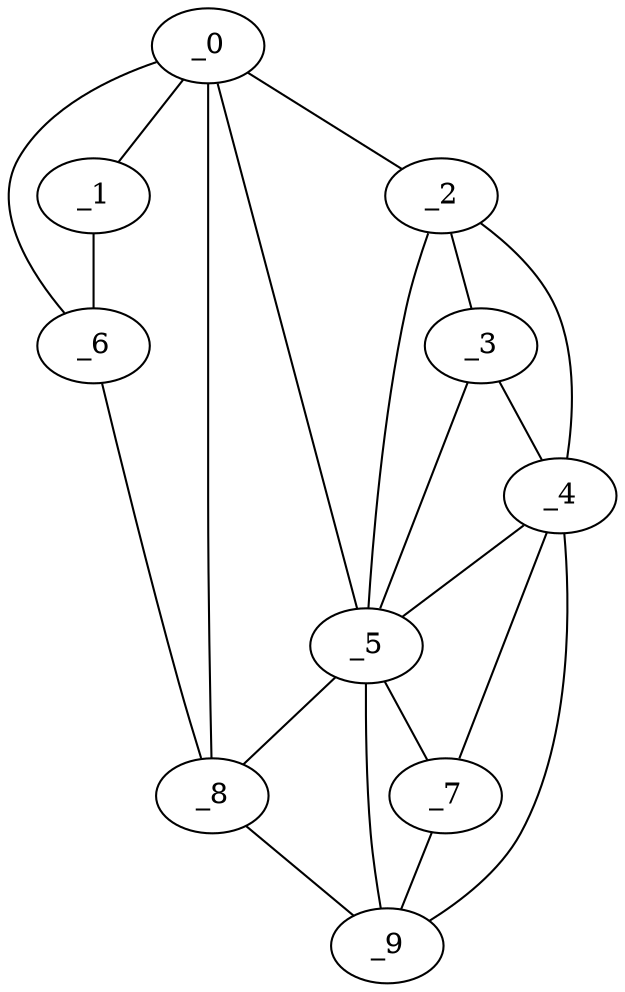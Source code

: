 graph "obj88__55.gxl" {
	_0	 [x=43,
		y=52];
	_1	 [x=46,
		y=6];
	_0 -- _1	 [valence=1];
	_2	 [x=55,
		y=80];
	_0 -- _2	 [valence=1];
	_5	 [x=82,
		y=66];
	_0 -- _5	 [valence=1];
	_6	 [x=83,
		y=6];
	_0 -- _6	 [valence=2];
	_8	 [x=86,
		y=52];
	_0 -- _8	 [valence=2];
	_1 -- _6	 [valence=1];
	_3	 [x=61,
		y=84];
	_2 -- _3	 [valence=2];
	_4	 [x=63,
		y=95];
	_2 -- _4	 [valence=1];
	_2 -- _5	 [valence=2];
	_3 -- _4	 [valence=1];
	_3 -- _5	 [valence=2];
	_4 -- _5	 [valence=2];
	_7	 [x=84,
		y=112];
	_4 -- _7	 [valence=2];
	_9	 [x=88,
		y=117];
	_4 -- _9	 [valence=1];
	_5 -- _7	 [valence=1];
	_5 -- _8	 [valence=2];
	_5 -- _9	 [valence=1];
	_6 -- _8	 [valence=1];
	_7 -- _9	 [valence=2];
	_8 -- _9	 [valence=1];
}
